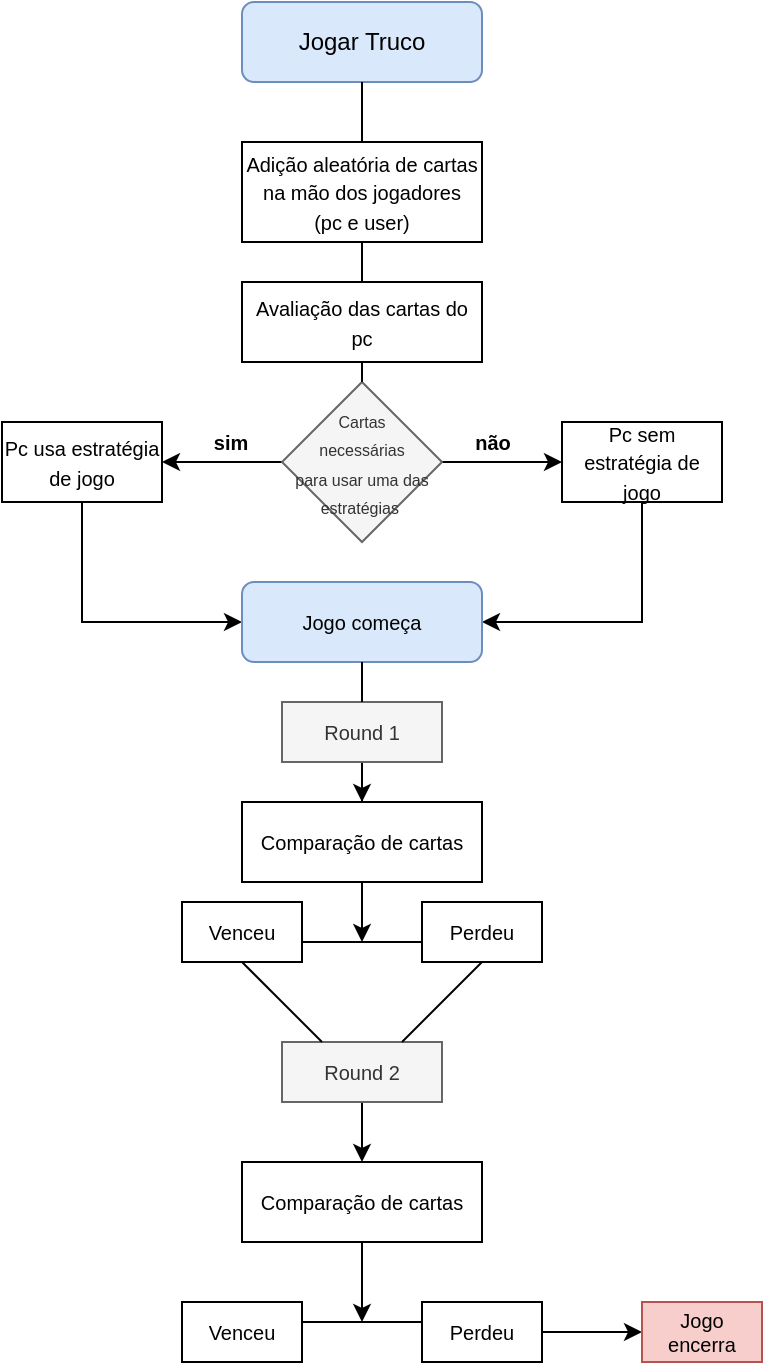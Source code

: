<mxfile version="20.2.8" type="github">
  <diagram id="C5RBs43oDa-KdzZeNtuy" name="Page-1">
    <mxGraphModel dx="1818" dy="1095" grid="1" gridSize="10" guides="1" tooltips="1" connect="1" arrows="1" fold="1" page="1" pageScale="1" pageWidth="827" pageHeight="1169" math="0" shadow="0">
      <root>
        <mxCell id="WIyWlLk6GJQsqaUBKTNV-0" />
        <mxCell id="WIyWlLk6GJQsqaUBKTNV-1" parent="WIyWlLk6GJQsqaUBKTNV-0" />
        <mxCell id="WIyWlLk6GJQsqaUBKTNV-3" value="Jogar Truco" style="rounded=1;whiteSpace=wrap;html=1;fontSize=12;glass=0;strokeWidth=1;shadow=0;fillColor=#dae8fc;strokeColor=#6c8ebf;" parent="WIyWlLk6GJQsqaUBKTNV-1" vertex="1">
          <mxGeometry x="160" y="80" width="120" height="40" as="geometry" />
        </mxCell>
        <mxCell id="9xWWHG499uekbKJID4pz-0" value="&lt;font style=&quot;font-size: 10px;&quot;&gt;Adição aleatória de cartas na mão dos jogadores &lt;br&gt;(pc e user)&lt;/font&gt;" style="rounded=0;whiteSpace=wrap;html=1;" vertex="1" parent="WIyWlLk6GJQsqaUBKTNV-1">
          <mxGeometry x="160" y="150" width="120" height="50" as="geometry" />
        </mxCell>
        <mxCell id="9xWWHG499uekbKJID4pz-1" value="" style="rounded=0;html=1;jettySize=auto;orthogonalLoop=1;fontSize=11;endArrow=none;endFill=0;endSize=8;strokeWidth=1;shadow=0;labelBackgroundColor=none;edgeStyle=orthogonalEdgeStyle;" edge="1" parent="WIyWlLk6GJQsqaUBKTNV-1" source="WIyWlLk6GJQsqaUBKTNV-3" target="9xWWHG499uekbKJID4pz-0">
          <mxGeometry relative="1" as="geometry">
            <mxPoint x="220.0" y="120" as="sourcePoint" />
            <mxPoint x="220.0" y="210" as="targetPoint" />
          </mxGeometry>
        </mxCell>
        <mxCell id="9xWWHG499uekbKJID4pz-2" value="&lt;font style=&quot;font-size: 10px;&quot;&gt;Avaliação das cartas do pc&lt;/font&gt;" style="rounded=0;whiteSpace=wrap;html=1;" vertex="1" parent="WIyWlLk6GJQsqaUBKTNV-1">
          <mxGeometry x="160" y="220" width="120" height="40" as="geometry" />
        </mxCell>
        <mxCell id="9xWWHG499uekbKJID4pz-9" value="" style="endArrow=none;html=1;rounded=0;entryX=0.5;entryY=1;entryDx=0;entryDy=0;exitX=0.5;exitY=0;exitDx=0;exitDy=0;" edge="1" parent="WIyWlLk6GJQsqaUBKTNV-1" source="9xWWHG499uekbKJID4pz-2" target="9xWWHG499uekbKJID4pz-0">
          <mxGeometry width="50" height="50" relative="1" as="geometry">
            <mxPoint x="210" y="240" as="sourcePoint" />
            <mxPoint x="260" y="190" as="targetPoint" />
          </mxGeometry>
        </mxCell>
        <mxCell id="9xWWHG499uekbKJID4pz-17" value="" style="edgeStyle=orthogonalEdgeStyle;rounded=0;orthogonalLoop=1;jettySize=auto;html=1;fontSize=8;" edge="1" parent="WIyWlLk6GJQsqaUBKTNV-1" source="9xWWHG499uekbKJID4pz-10" target="9xWWHG499uekbKJID4pz-16">
          <mxGeometry relative="1" as="geometry" />
        </mxCell>
        <mxCell id="9xWWHG499uekbKJID4pz-20" value="não" style="edgeLabel;html=1;align=center;verticalAlign=middle;resizable=0;points=[];fontSize=10;fontStyle=1" vertex="1" connectable="0" parent="9xWWHG499uekbKJID4pz-17">
          <mxGeometry x="-0.167" y="2" relative="1" as="geometry">
            <mxPoint y="-8" as="offset" />
          </mxGeometry>
        </mxCell>
        <mxCell id="9xWWHG499uekbKJID4pz-22" value="" style="edgeStyle=orthogonalEdgeStyle;rounded=0;orthogonalLoop=1;jettySize=auto;html=1;fontSize=10;" edge="1" parent="WIyWlLk6GJQsqaUBKTNV-1" source="9xWWHG499uekbKJID4pz-10">
          <mxGeometry relative="1" as="geometry">
            <mxPoint x="120" y="310" as="targetPoint" />
          </mxGeometry>
        </mxCell>
        <mxCell id="9xWWHG499uekbKJID4pz-27" value="sim" style="edgeLabel;html=1;align=center;verticalAlign=middle;resizable=0;points=[];fontSize=10;fontStyle=1" vertex="1" connectable="0" parent="9xWWHG499uekbKJID4pz-22">
          <mxGeometry x="-0.14" y="-2" relative="1" as="geometry">
            <mxPoint y="-8" as="offset" />
          </mxGeometry>
        </mxCell>
        <mxCell id="9xWWHG499uekbKJID4pz-10" value="&lt;font style=&quot;font-size: 8px;&quot;&gt;Cartas &lt;br&gt;necessárias &lt;br&gt;para usar uma das estratégias&amp;nbsp;&lt;/font&gt;" style="rhombus;whiteSpace=wrap;html=1;fillColor=#f5f5f5;fontColor=#333333;strokeColor=#666666;" vertex="1" parent="WIyWlLk6GJQsqaUBKTNV-1">
          <mxGeometry x="180" y="270" width="80" height="80" as="geometry" />
        </mxCell>
        <mxCell id="9xWWHG499uekbKJID4pz-11" value="" style="endArrow=none;html=1;rounded=0;entryX=0.5;entryY=1;entryDx=0;entryDy=0;exitX=0.5;exitY=0;exitDx=0;exitDy=0;" edge="1" parent="WIyWlLk6GJQsqaUBKTNV-1" source="9xWWHG499uekbKJID4pz-10" target="9xWWHG499uekbKJID4pz-2">
          <mxGeometry width="50" height="50" relative="1" as="geometry">
            <mxPoint x="210" y="300" as="sourcePoint" />
            <mxPoint x="260" y="250" as="targetPoint" />
          </mxGeometry>
        </mxCell>
        <mxCell id="9xWWHG499uekbKJID4pz-26" style="edgeStyle=orthogonalEdgeStyle;rounded=0;orthogonalLoop=1;jettySize=auto;html=1;exitX=0.5;exitY=1;exitDx=0;exitDy=0;entryX=1;entryY=0.5;entryDx=0;entryDy=0;fontSize=10;" edge="1" parent="WIyWlLk6GJQsqaUBKTNV-1" source="9xWWHG499uekbKJID4pz-16" target="9xWWHG499uekbKJID4pz-29">
          <mxGeometry relative="1" as="geometry">
            <mxPoint x="280" y="390" as="targetPoint" />
          </mxGeometry>
        </mxCell>
        <mxCell id="9xWWHG499uekbKJID4pz-16" value="&lt;font style=&quot;font-size: 10px;&quot;&gt;Pc sem estratégia de jogo&lt;br&gt;&lt;/font&gt;" style="whiteSpace=wrap;html=1;" vertex="1" parent="WIyWlLk6GJQsqaUBKTNV-1">
          <mxGeometry x="320" y="290" width="80" height="40" as="geometry" />
        </mxCell>
        <mxCell id="9xWWHG499uekbKJID4pz-25" style="edgeStyle=orthogonalEdgeStyle;rounded=0;orthogonalLoop=1;jettySize=auto;html=1;exitX=0.5;exitY=1;exitDx=0;exitDy=0;entryX=0;entryY=0.5;entryDx=0;entryDy=0;fontSize=10;" edge="1" parent="WIyWlLk6GJQsqaUBKTNV-1" source="9xWWHG499uekbKJID4pz-23" target="9xWWHG499uekbKJID4pz-29">
          <mxGeometry relative="1" as="geometry">
            <mxPoint x="160" y="390" as="targetPoint" />
          </mxGeometry>
        </mxCell>
        <mxCell id="9xWWHG499uekbKJID4pz-23" value="&lt;font style=&quot;font-size: 10px;&quot;&gt;Pc usa estratégia de jogo&lt;br&gt;&lt;/font&gt;" style="whiteSpace=wrap;html=1;" vertex="1" parent="WIyWlLk6GJQsqaUBKTNV-1">
          <mxGeometry x="40" y="290" width="80" height="40" as="geometry" />
        </mxCell>
        <mxCell id="9xWWHG499uekbKJID4pz-29" value="Jogo começa" style="rounded=1;whiteSpace=wrap;html=1;fontSize=10;fillColor=#dae8fc;strokeColor=#6c8ebf;" vertex="1" parent="WIyWlLk6GJQsqaUBKTNV-1">
          <mxGeometry x="160" y="370" width="120" height="40" as="geometry" />
        </mxCell>
        <mxCell id="9xWWHG499uekbKJID4pz-31" value="Comparação de cartas" style="rounded=0;whiteSpace=wrap;html=1;fontSize=10;" vertex="1" parent="WIyWlLk6GJQsqaUBKTNV-1">
          <mxGeometry x="160" y="480" width="120" height="40" as="geometry" />
        </mxCell>
        <mxCell id="9xWWHG499uekbKJID4pz-41" value="" style="edgeStyle=orthogonalEdgeStyle;rounded=0;orthogonalLoop=1;jettySize=auto;html=1;fontSize=10;" edge="1" parent="WIyWlLk6GJQsqaUBKTNV-1" source="9xWWHG499uekbKJID4pz-37" target="9xWWHG499uekbKJID4pz-31">
          <mxGeometry relative="1" as="geometry" />
        </mxCell>
        <mxCell id="9xWWHG499uekbKJID4pz-37" value="Round 1" style="rounded=0;whiteSpace=wrap;html=1;fontSize=10;fillColor=#f5f5f5;fontColor=#333333;strokeColor=#666666;" vertex="1" parent="WIyWlLk6GJQsqaUBKTNV-1">
          <mxGeometry x="180" y="430" width="80" height="30" as="geometry" />
        </mxCell>
        <mxCell id="9xWWHG499uekbKJID4pz-39" value="" style="endArrow=none;html=1;rounded=0;fontSize=10;exitX=0.5;exitY=0;exitDx=0;exitDy=0;" edge="1" parent="WIyWlLk6GJQsqaUBKTNV-1" source="9xWWHG499uekbKJID4pz-37">
          <mxGeometry width="50" height="50" relative="1" as="geometry">
            <mxPoint x="170" y="460" as="sourcePoint" />
            <mxPoint x="220" y="410" as="targetPoint" />
          </mxGeometry>
        </mxCell>
        <mxCell id="9xWWHG499uekbKJID4pz-45" value="Perdeu" style="rounded=0;whiteSpace=wrap;html=1;fontSize=10;" vertex="1" parent="WIyWlLk6GJQsqaUBKTNV-1">
          <mxGeometry x="250" y="530" width="60" height="30" as="geometry" />
        </mxCell>
        <mxCell id="9xWWHG499uekbKJID4pz-52" value="Venceu" style="rounded=0;whiteSpace=wrap;html=1;fontSize=10;" vertex="1" parent="WIyWlLk6GJQsqaUBKTNV-1">
          <mxGeometry x="130" y="530" width="60" height="30" as="geometry" />
        </mxCell>
        <mxCell id="9xWWHG499uekbKJID4pz-58" value="" style="endArrow=classic;html=1;rounded=0;fontSize=10;" edge="1" parent="WIyWlLk6GJQsqaUBKTNV-1">
          <mxGeometry width="50" height="50" relative="1" as="geometry">
            <mxPoint x="220" y="520" as="sourcePoint" />
            <mxPoint x="220" y="550" as="targetPoint" />
          </mxGeometry>
        </mxCell>
        <mxCell id="9xWWHG499uekbKJID4pz-59" value="" style="endArrow=none;html=1;rounded=0;fontSize=10;" edge="1" parent="WIyWlLk6GJQsqaUBKTNV-1">
          <mxGeometry width="50" height="50" relative="1" as="geometry">
            <mxPoint x="190" y="550" as="sourcePoint" />
            <mxPoint x="220" y="550" as="targetPoint" />
          </mxGeometry>
        </mxCell>
        <mxCell id="9xWWHG499uekbKJID4pz-60" value="" style="endArrow=none;html=1;rounded=0;fontSize=10;" edge="1" parent="WIyWlLk6GJQsqaUBKTNV-1">
          <mxGeometry width="50" height="50" relative="1" as="geometry">
            <mxPoint x="220" y="550" as="sourcePoint" />
            <mxPoint x="250" y="550" as="targetPoint" />
          </mxGeometry>
        </mxCell>
        <mxCell id="9xWWHG499uekbKJID4pz-72" value="" style="edgeStyle=orthogonalEdgeStyle;rounded=0;orthogonalLoop=1;jettySize=auto;html=1;fontSize=10;" edge="1" parent="WIyWlLk6GJQsqaUBKTNV-1" source="9xWWHG499uekbKJID4pz-61" target="9xWWHG499uekbKJID4pz-71">
          <mxGeometry relative="1" as="geometry" />
        </mxCell>
        <mxCell id="9xWWHG499uekbKJID4pz-61" value="Round 2" style="rounded=0;whiteSpace=wrap;html=1;fontSize=10;fillColor=#f5f5f5;fontColor=#333333;strokeColor=#666666;" vertex="1" parent="WIyWlLk6GJQsqaUBKTNV-1">
          <mxGeometry x="180" y="600" width="80" height="30" as="geometry" />
        </mxCell>
        <mxCell id="9xWWHG499uekbKJID4pz-66" value="" style="endArrow=none;html=1;rounded=0;fontSize=10;exitX=0.5;exitY=1;exitDx=0;exitDy=0;" edge="1" parent="WIyWlLk6GJQsqaUBKTNV-1" source="9xWWHG499uekbKJID4pz-52">
          <mxGeometry width="50" height="50" relative="1" as="geometry">
            <mxPoint x="160" y="549" as="sourcePoint" />
            <mxPoint x="200" y="600" as="targetPoint" />
          </mxGeometry>
        </mxCell>
        <mxCell id="9xWWHG499uekbKJID4pz-68" value="" style="endArrow=none;html=1;rounded=0;fontSize=10;entryX=0.5;entryY=1;entryDx=0;entryDy=0;" edge="1" parent="WIyWlLk6GJQsqaUBKTNV-1" target="9xWWHG499uekbKJID4pz-45">
          <mxGeometry width="50" height="50" relative="1" as="geometry">
            <mxPoint x="240" y="600" as="sourcePoint" />
            <mxPoint x="270" y="570" as="targetPoint" />
          </mxGeometry>
        </mxCell>
        <mxCell id="9xWWHG499uekbKJID4pz-74" value="" style="edgeStyle=orthogonalEdgeStyle;rounded=0;orthogonalLoop=1;jettySize=auto;html=1;fontSize=10;" edge="1" parent="WIyWlLk6GJQsqaUBKTNV-1" source="9xWWHG499uekbKJID4pz-71">
          <mxGeometry relative="1" as="geometry">
            <mxPoint x="220" y="740" as="targetPoint" />
            <Array as="points">
              <mxPoint x="220" y="730" />
              <mxPoint x="220" y="730" />
            </Array>
          </mxGeometry>
        </mxCell>
        <mxCell id="9xWWHG499uekbKJID4pz-71" value="Comparação de cartas" style="rounded=0;whiteSpace=wrap;html=1;fontSize=10;" vertex="1" parent="WIyWlLk6GJQsqaUBKTNV-1">
          <mxGeometry x="160" y="660" width="120" height="40" as="geometry" />
        </mxCell>
        <mxCell id="9xWWHG499uekbKJID4pz-75" value="" style="endArrow=none;html=1;rounded=0;fontSize=10;" edge="1" parent="WIyWlLk6GJQsqaUBKTNV-1">
          <mxGeometry width="50" height="50" relative="1" as="geometry">
            <mxPoint x="190" y="740" as="sourcePoint" />
            <mxPoint x="250" y="740" as="targetPoint" />
          </mxGeometry>
        </mxCell>
        <mxCell id="9xWWHG499uekbKJID4pz-76" value="Venceu" style="rounded=0;whiteSpace=wrap;html=1;fontSize=10;" vertex="1" parent="WIyWlLk6GJQsqaUBKTNV-1">
          <mxGeometry x="130" y="730" width="60" height="30" as="geometry" />
        </mxCell>
        <mxCell id="9xWWHG499uekbKJID4pz-80" value="" style="edgeStyle=orthogonalEdgeStyle;rounded=0;orthogonalLoop=1;jettySize=auto;html=1;fontSize=10;" edge="1" parent="WIyWlLk6GJQsqaUBKTNV-1" source="9xWWHG499uekbKJID4pz-77" target="9xWWHG499uekbKJID4pz-79">
          <mxGeometry relative="1" as="geometry" />
        </mxCell>
        <mxCell id="9xWWHG499uekbKJID4pz-77" value="Perdeu" style="rounded=0;whiteSpace=wrap;html=1;fontSize=10;" vertex="1" parent="WIyWlLk6GJQsqaUBKTNV-1">
          <mxGeometry x="250" y="730" width="60" height="30" as="geometry" />
        </mxCell>
        <mxCell id="9xWWHG499uekbKJID4pz-79" value="Jogo encerra" style="rounded=0;whiteSpace=wrap;html=1;fontSize=10;fillColor=#f8cecc;strokeColor=#b85450;" vertex="1" parent="WIyWlLk6GJQsqaUBKTNV-1">
          <mxGeometry x="360" y="730" width="60" height="30" as="geometry" />
        </mxCell>
      </root>
    </mxGraphModel>
  </diagram>
</mxfile>
